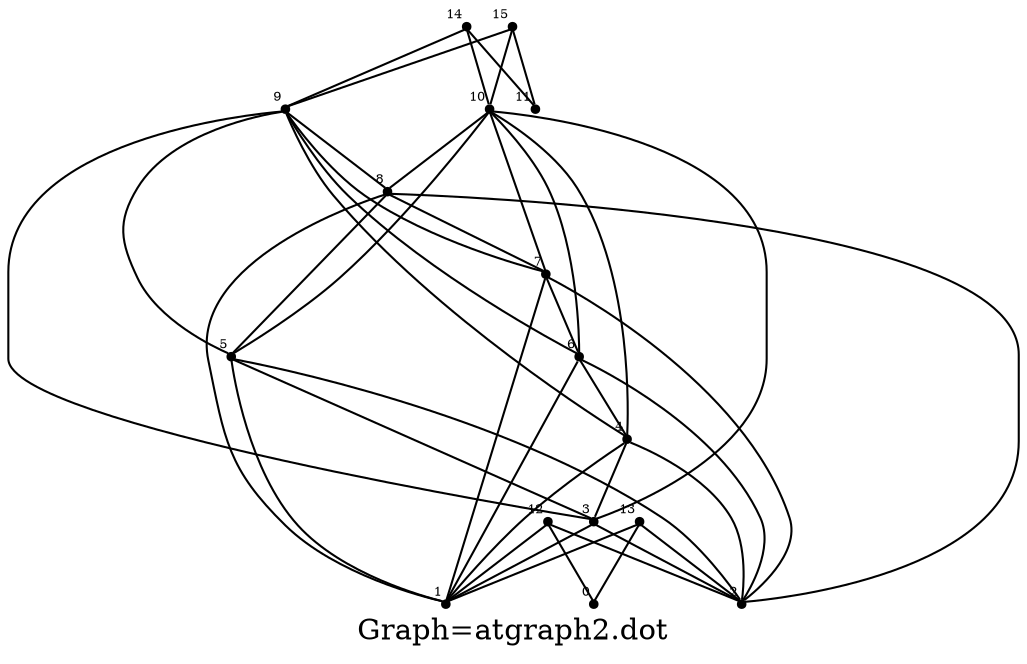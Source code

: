 /* Created by igraph 0.8.0-pre+0200568 */
graph {
  graph [
    label="Graph=atgraph2.dot"
    labelloc=bottom
  ];
  0 [
    pos="0.000000,1.000000!"
    shape=point
    fontsize=6
    xlabel=0
  ];
  1 [
    pos="-0.100000,2.000000!"
    shape=point
    fontsize=6
    xlabel=1
  ];
  2 [
    pos="1.000000,1.000000!"
    shape=point
    fontsize=6
    xlabel=2
  ];
  3 [
    pos="0.900000,2.000000!"
    shape=point
    fontsize=6
    xlabel=3
  ];
  4 [
    pos="2.000000,1.000000!"
    shape=point
    fontsize=6
    xlabel=4
  ];
  5 [
    pos="1.900000,2.000000!"
    shape=point
    fontsize=6
    xlabel=5
  ];
  6 [
    pos="3.000000,1.000000!"
    shape=point
    fontsize=6
    xlabel=6
  ];
  7 [
    pos="2.900000,2.000000!"
    shape=point
    fontsize=6
    xlabel=7
  ];
  8 [
    pos="4.000000,1.000000!"
    shape=point
    fontsize=6
    xlabel=8
  ];
  9 [
    pos="3.900000,2.000000!"
    shape=point
    fontsize=6
    xlabel=9
  ];
  10 [
    pos="5.000000,1.000000!"
    shape=point
    fontsize=6
    xlabel=10
  ];
  11 [
    pos="4.900000,2.000000!"
    shape=point
    fontsize=6
    xlabel=11
  ];
  12 [
    pos="6.000000,0.000000!"
    shape=point
    fontsize=6
    xlabel=12
  ];
  13 [
    pos="5.900000,1.000000!"
    shape=point
    fontsize=6
    xlabel=13
  ];
  14 [
    pos="6.000000,2.000000!"
    shape=point
    fontsize=6
    xlabel=14
  ];
  15 [
    pos="5.900000,3.000000!"
    shape=point
    fontsize=6
    xlabel=15
  ];

  12 -- 0;
  13 -- 0;
  12 -- 1;
  12 -- 2;
  13 -- 1;
  13 -- 2;
  14 -- 9;
  15 -- 9;
  14 -- 10;
  15 -- 10;
  14 -- 11;
  15 -- 11;
  3 -- 1;
  4 -- 1;
  5 -- 1;
  6 -- 1;
  7 -- 1;
  8 -- 1;
  3 -- 2;
  4 -- 2;
  5 -- 2;
  6 -- 2;
  7 -- 2;
  8 -- 2;
  4 -- 3;
  5 -- 3;
  9 -- 3;
  6 -- 4;
  9 -- 4;
  8 -- 5;
  9 -- 5;
  7 -- 6;
  9 -- 6;
  8 -- 7;
  9 -- 7;
  9 -- 8;
  10 -- 3;
  10 -- 4;
  10 -- 5;
  10 -- 6;
  10 -- 7;
  10 -- 8;
}
